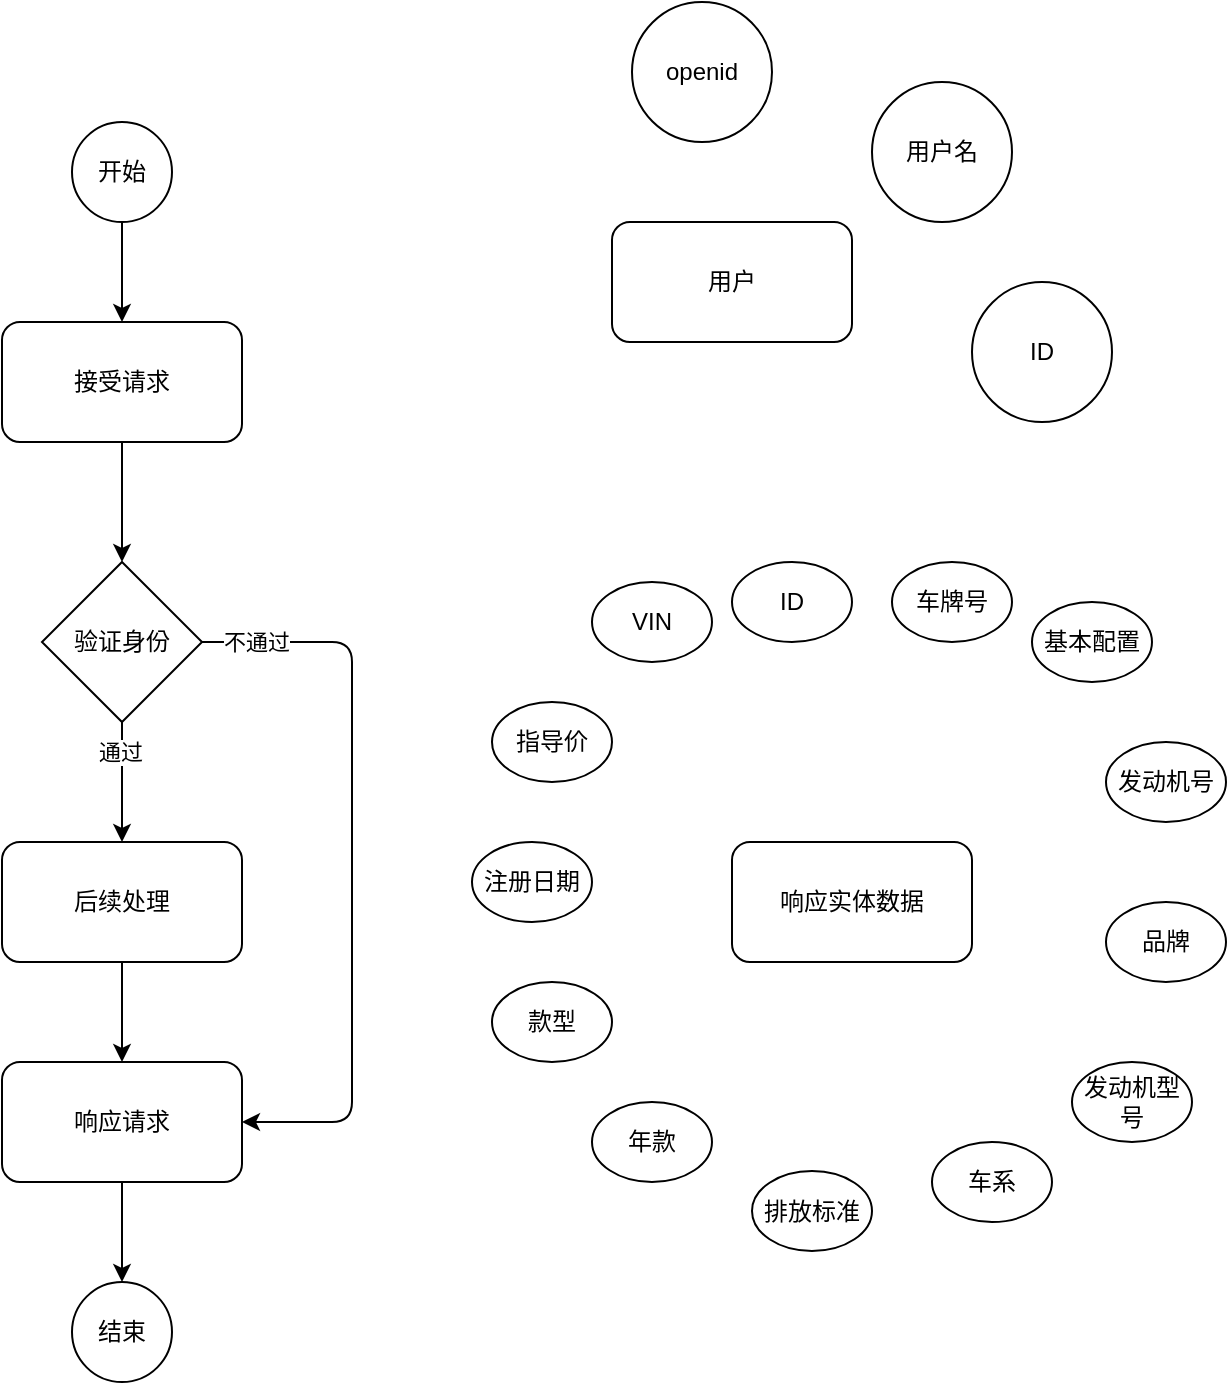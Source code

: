 <mxfile version="12.9.11" type="github">
  <diagram id="yP4FQTdsY-qNNl01PGjK" name="Page-1">
    <mxGraphModel dx="1038" dy="1760" grid="1" gridSize="10" guides="1" tooltips="1" connect="1" arrows="1" fold="1" page="1" pageScale="1" pageWidth="827" pageHeight="1169" math="0" shadow="0">
      <root>
        <mxCell id="0" />
        <mxCell id="1" parent="0" />
        <mxCell id="8L-nOKBcuhNVsoPlVf19-2" value="开始" style="ellipse;whiteSpace=wrap;html=1;aspect=fixed;" vertex="1" parent="1">
          <mxGeometry x="250" y="40" width="50" height="50" as="geometry" />
        </mxCell>
        <mxCell id="8L-nOKBcuhNVsoPlVf19-3" value="结束" style="ellipse;whiteSpace=wrap;html=1;aspect=fixed;" vertex="1" parent="1">
          <mxGeometry x="250" y="620" width="50" height="50" as="geometry" />
        </mxCell>
        <mxCell id="8L-nOKBcuhNVsoPlVf19-4" value="接受请求" style="rounded=1;whiteSpace=wrap;html=1;" vertex="1" parent="1">
          <mxGeometry x="215" y="140" width="120" height="60" as="geometry" />
        </mxCell>
        <mxCell id="8L-nOKBcuhNVsoPlVf19-5" value="验证身份" style="rhombus;whiteSpace=wrap;html=1;" vertex="1" parent="1">
          <mxGeometry x="235" y="260" width="80" height="80" as="geometry" />
        </mxCell>
        <mxCell id="8L-nOKBcuhNVsoPlVf19-6" value="后续处理" style="rounded=1;whiteSpace=wrap;html=1;" vertex="1" parent="1">
          <mxGeometry x="215" y="400" width="120" height="60" as="geometry" />
        </mxCell>
        <mxCell id="8L-nOKBcuhNVsoPlVf19-7" value="" style="endArrow=classic;html=1;exitX=1;exitY=0.5;exitDx=0;exitDy=0;entryX=1;entryY=0.5;entryDx=0;entryDy=0;" edge="1" parent="1" source="8L-nOKBcuhNVsoPlVf19-5" target="8L-nOKBcuhNVsoPlVf19-8">
          <mxGeometry width="50" height="50" relative="1" as="geometry">
            <mxPoint x="410" y="320" as="sourcePoint" />
            <mxPoint x="460" y="270" as="targetPoint" />
            <Array as="points">
              <mxPoint x="390" y="300" />
              <mxPoint x="390" y="540" />
            </Array>
          </mxGeometry>
        </mxCell>
        <mxCell id="8L-nOKBcuhNVsoPlVf19-9" value="不通过" style="edgeLabel;html=1;align=center;verticalAlign=middle;resizable=0;points=[];" vertex="1" connectable="0" parent="8L-nOKBcuhNVsoPlVf19-7">
          <mxGeometry x="-0.855" relative="1" as="geometry">
            <mxPoint as="offset" />
          </mxGeometry>
        </mxCell>
        <mxCell id="8L-nOKBcuhNVsoPlVf19-8" value="响应请求" style="rounded=1;whiteSpace=wrap;html=1;" vertex="1" parent="1">
          <mxGeometry x="215" y="510" width="120" height="60" as="geometry" />
        </mxCell>
        <mxCell id="8L-nOKBcuhNVsoPlVf19-10" value="" style="endArrow=classic;html=1;exitX=0.5;exitY=1;exitDx=0;exitDy=0;entryX=0.5;entryY=0;entryDx=0;entryDy=0;" edge="1" parent="1" source="8L-nOKBcuhNVsoPlVf19-5" target="8L-nOKBcuhNVsoPlVf19-6">
          <mxGeometry width="50" height="50" relative="1" as="geometry">
            <mxPoint x="120" y="390" as="sourcePoint" />
            <mxPoint x="170" y="340" as="targetPoint" />
          </mxGeometry>
        </mxCell>
        <mxCell id="8L-nOKBcuhNVsoPlVf19-12" value="通过" style="edgeLabel;html=1;align=center;verticalAlign=middle;resizable=0;points=[];" vertex="1" connectable="0" parent="8L-nOKBcuhNVsoPlVf19-10">
          <mxGeometry x="-0.513" y="-1" relative="1" as="geometry">
            <mxPoint as="offset" />
          </mxGeometry>
        </mxCell>
        <mxCell id="8L-nOKBcuhNVsoPlVf19-11" value="" style="endArrow=classic;html=1;exitX=0.5;exitY=1;exitDx=0;exitDy=0;entryX=0.5;entryY=0;entryDx=0;entryDy=0;" edge="1" parent="1" source="8L-nOKBcuhNVsoPlVf19-4" target="8L-nOKBcuhNVsoPlVf19-5">
          <mxGeometry width="50" height="50" relative="1" as="geometry">
            <mxPoint x="110" y="300" as="sourcePoint" />
            <mxPoint x="160" y="250" as="targetPoint" />
          </mxGeometry>
        </mxCell>
        <mxCell id="8L-nOKBcuhNVsoPlVf19-13" value="" style="endArrow=classic;html=1;exitX=0.5;exitY=1;exitDx=0;exitDy=0;entryX=0.5;entryY=0;entryDx=0;entryDy=0;" edge="1" parent="1" source="8L-nOKBcuhNVsoPlVf19-6" target="8L-nOKBcuhNVsoPlVf19-8">
          <mxGeometry width="50" height="50" relative="1" as="geometry">
            <mxPoint x="50" y="510" as="sourcePoint" />
            <mxPoint x="100" y="460" as="targetPoint" />
          </mxGeometry>
        </mxCell>
        <mxCell id="8L-nOKBcuhNVsoPlVf19-14" value="" style="endArrow=classic;html=1;exitX=0.5;exitY=1;exitDx=0;exitDy=0;entryX=0.5;entryY=0;entryDx=0;entryDy=0;" edge="1" parent="1" source="8L-nOKBcuhNVsoPlVf19-2" target="8L-nOKBcuhNVsoPlVf19-4">
          <mxGeometry width="50" height="50" relative="1" as="geometry">
            <mxPoint x="70" y="220" as="sourcePoint" />
            <mxPoint x="120" y="170" as="targetPoint" />
          </mxGeometry>
        </mxCell>
        <mxCell id="8L-nOKBcuhNVsoPlVf19-15" value="" style="endArrow=classic;html=1;exitX=0.5;exitY=1;exitDx=0;exitDy=0;entryX=0.5;entryY=0;entryDx=0;entryDy=0;" edge="1" parent="1" source="8L-nOKBcuhNVsoPlVf19-8" target="8L-nOKBcuhNVsoPlVf19-3">
          <mxGeometry width="50" height="50" relative="1" as="geometry">
            <mxPoint x="110" y="600" as="sourcePoint" />
            <mxPoint x="160" y="550" as="targetPoint" />
          </mxGeometry>
        </mxCell>
        <mxCell id="8L-nOKBcuhNVsoPlVf19-16" value="用户" style="rounded=1;whiteSpace=wrap;html=1;" vertex="1" parent="1">
          <mxGeometry x="520" y="90" width="120" height="60" as="geometry" />
        </mxCell>
        <mxCell id="8L-nOKBcuhNVsoPlVf19-17" value="用户名" style="ellipse;whiteSpace=wrap;html=1;aspect=fixed;" vertex="1" parent="1">
          <mxGeometry x="650" y="20" width="70" height="70" as="geometry" />
        </mxCell>
        <mxCell id="8L-nOKBcuhNVsoPlVf19-18" value="openid" style="ellipse;whiteSpace=wrap;html=1;aspect=fixed;" vertex="1" parent="1">
          <mxGeometry x="530" y="-20" width="70" height="70" as="geometry" />
        </mxCell>
        <mxCell id="8L-nOKBcuhNVsoPlVf19-19" value="响应实体数据" style="rounded=1;whiteSpace=wrap;html=1;" vertex="1" parent="1">
          <mxGeometry x="580" y="400" width="120" height="60" as="geometry" />
        </mxCell>
        <mxCell id="8L-nOKBcuhNVsoPlVf19-20" value="车牌号" style="ellipse;whiteSpace=wrap;html=1;" vertex="1" parent="1">
          <mxGeometry x="660" y="260" width="60" height="40" as="geometry" />
        </mxCell>
        <mxCell id="8L-nOKBcuhNVsoPlVf19-21" value="VIN" style="ellipse;whiteSpace=wrap;html=1;" vertex="1" parent="1">
          <mxGeometry x="510" y="270" width="60" height="40" as="geometry" />
        </mxCell>
        <mxCell id="8L-nOKBcuhNVsoPlVf19-22" value="发动机号" style="ellipse;whiteSpace=wrap;html=1;" vertex="1" parent="1">
          <mxGeometry x="767" y="350" width="60" height="40" as="geometry" />
        </mxCell>
        <mxCell id="8L-nOKBcuhNVsoPlVf19-23" value="品牌" style="ellipse;whiteSpace=wrap;html=1;" vertex="1" parent="1">
          <mxGeometry x="767" y="430" width="60" height="40" as="geometry" />
        </mxCell>
        <mxCell id="8L-nOKBcuhNVsoPlVf19-24" value="车系" style="ellipse;whiteSpace=wrap;html=1;" vertex="1" parent="1">
          <mxGeometry x="680" y="550" width="60" height="40" as="geometry" />
        </mxCell>
        <mxCell id="8L-nOKBcuhNVsoPlVf19-25" value="年款" style="ellipse;whiteSpace=wrap;html=1;" vertex="1" parent="1">
          <mxGeometry x="510" y="530" width="60" height="40" as="geometry" />
        </mxCell>
        <mxCell id="8L-nOKBcuhNVsoPlVf19-26" value="款型" style="ellipse;whiteSpace=wrap;html=1;" vertex="1" parent="1">
          <mxGeometry x="460" y="470" width="60" height="40" as="geometry" />
        </mxCell>
        <mxCell id="8L-nOKBcuhNVsoPlVf19-27" value="指导价" style="ellipse;whiteSpace=wrap;html=1;" vertex="1" parent="1">
          <mxGeometry x="460" y="330" width="60" height="40" as="geometry" />
        </mxCell>
        <mxCell id="8L-nOKBcuhNVsoPlVf19-28" value="注册日期" style="ellipse;whiteSpace=wrap;html=1;" vertex="1" parent="1">
          <mxGeometry x="450" y="400" width="60" height="40" as="geometry" />
        </mxCell>
        <mxCell id="8L-nOKBcuhNVsoPlVf19-29" value="发动机型号" style="ellipse;whiteSpace=wrap;html=1;" vertex="1" parent="1">
          <mxGeometry x="750" y="510" width="60" height="40" as="geometry" />
        </mxCell>
        <mxCell id="8L-nOKBcuhNVsoPlVf19-30" value="排放标准" style="ellipse;whiteSpace=wrap;html=1;" vertex="1" parent="1">
          <mxGeometry x="590" y="564.5" width="60" height="40" as="geometry" />
        </mxCell>
        <mxCell id="8L-nOKBcuhNVsoPlVf19-31" value="基本配置" style="ellipse;whiteSpace=wrap;html=1;" vertex="1" parent="1">
          <mxGeometry x="730" y="280" width="60" height="40" as="geometry" />
        </mxCell>
        <mxCell id="8L-nOKBcuhNVsoPlVf19-32" value="ID" style="ellipse;whiteSpace=wrap;html=1;aspect=fixed;" vertex="1" parent="1">
          <mxGeometry x="700" y="120" width="70" height="70" as="geometry" />
        </mxCell>
        <mxCell id="8L-nOKBcuhNVsoPlVf19-33" value="ID" style="ellipse;whiteSpace=wrap;html=1;" vertex="1" parent="1">
          <mxGeometry x="580" y="260" width="60" height="40" as="geometry" />
        </mxCell>
      </root>
    </mxGraphModel>
  </diagram>
</mxfile>
